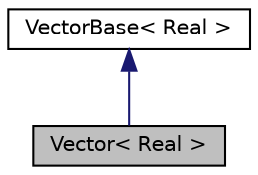 digraph "Vector&lt; Real &gt;"
{
  edge [fontname="Helvetica",fontsize="10",labelfontname="Helvetica",labelfontsize="10"];
  node [fontname="Helvetica",fontsize="10",shape=record];
  Node0 [label="Vector\< Real \>",height=0.2,width=0.4,color="black", fillcolor="grey75", style="filled", fontcolor="black"];
  Node1 -> Node0 [dir="back",color="midnightblue",fontsize="10",style="solid",fontname="Helvetica"];
  Node1 [label="VectorBase\< Real \>",height=0.2,width=0.4,color="black", fillcolor="white", style="filled",URL="$classkaldi_1_1VectorBase.html",tooltip="Provides a vector abstraction class. "];
}
